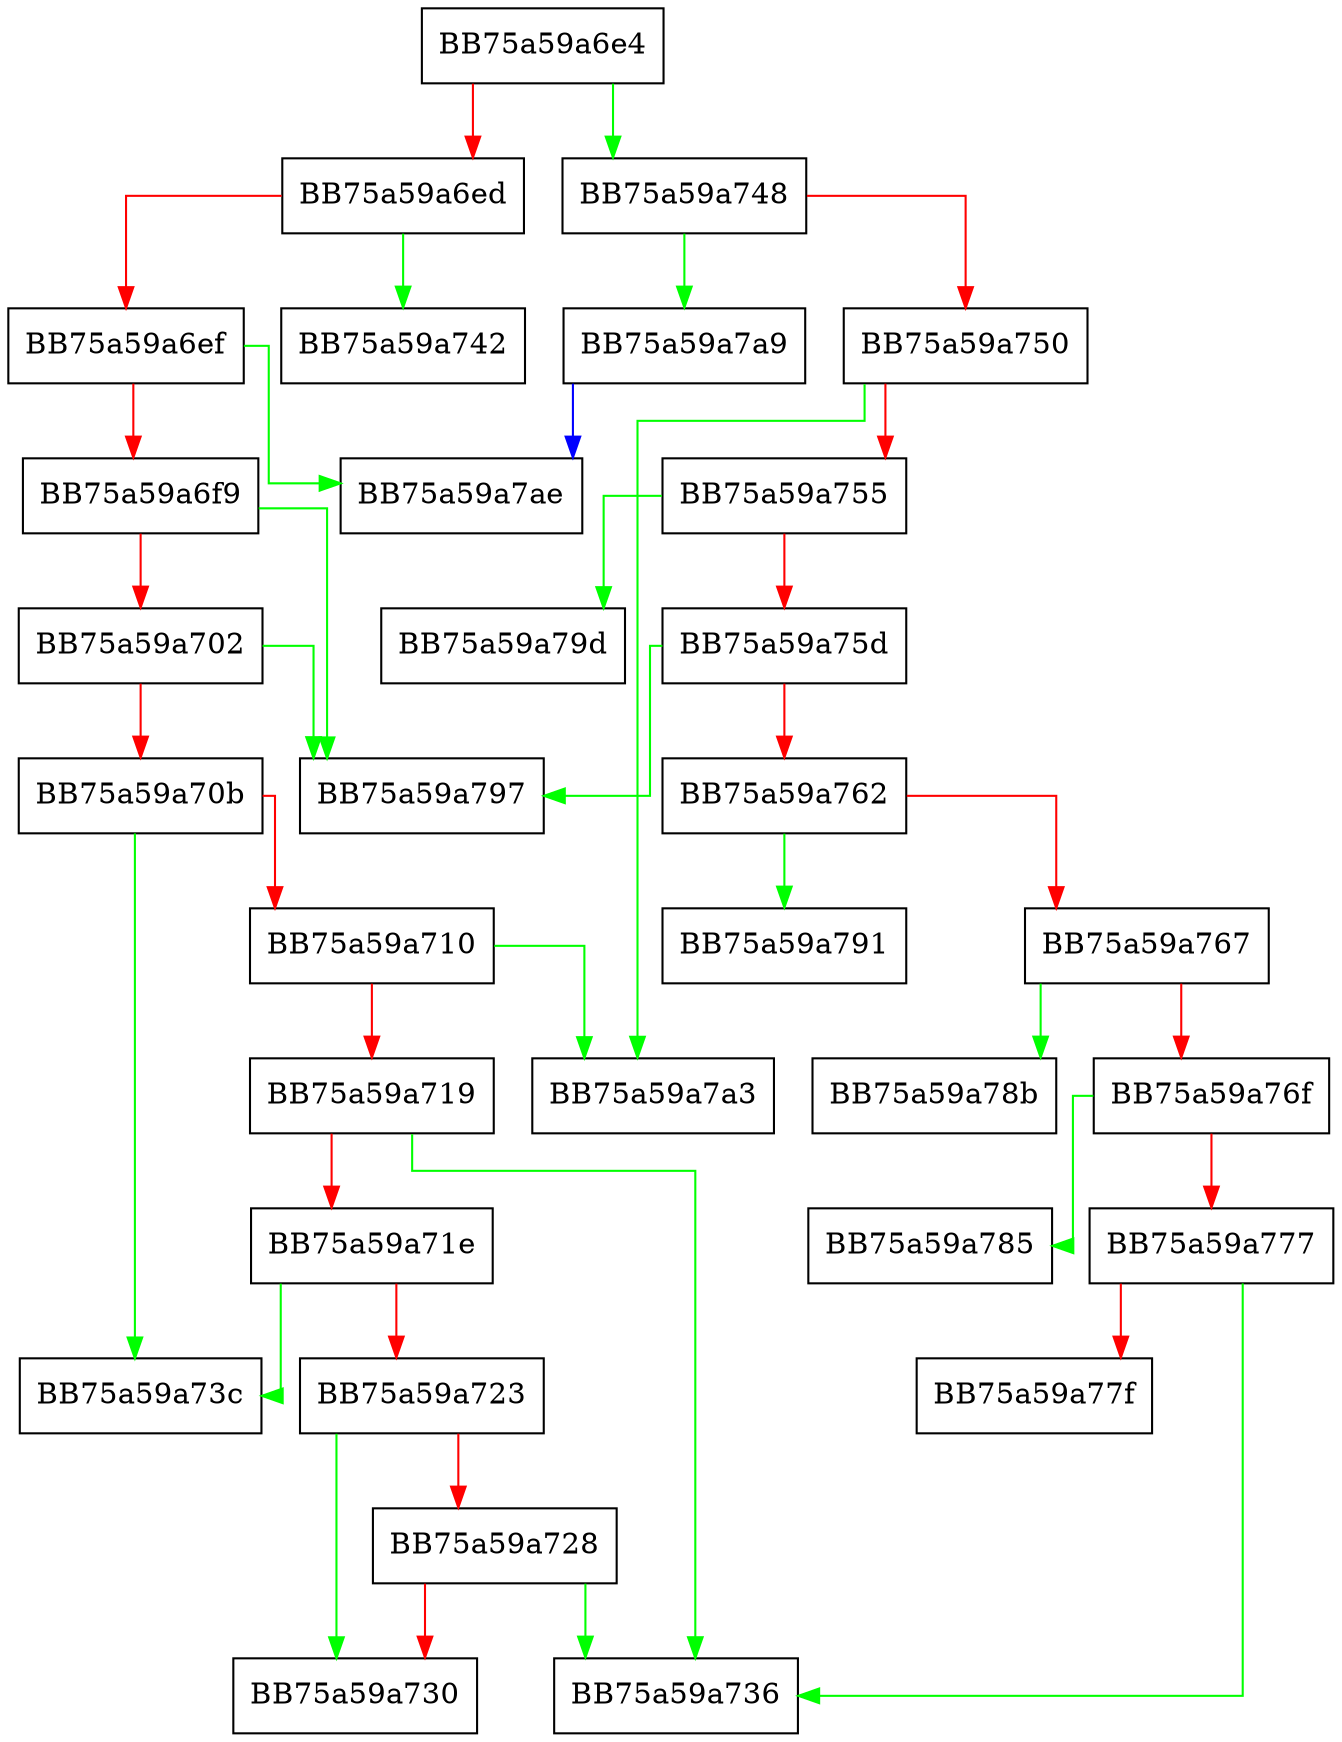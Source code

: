 digraph ErrMpFromWin32 {
  node [shape="box"];
  graph [splines=ortho];
  BB75a59a6e4 -> BB75a59a748 [color="green"];
  BB75a59a6e4 -> BB75a59a6ed [color="red"];
  BB75a59a6ed -> BB75a59a742 [color="green"];
  BB75a59a6ed -> BB75a59a6ef [color="red"];
  BB75a59a6ef -> BB75a59a7ae [color="green"];
  BB75a59a6ef -> BB75a59a6f9 [color="red"];
  BB75a59a6f9 -> BB75a59a797 [color="green"];
  BB75a59a6f9 -> BB75a59a702 [color="red"];
  BB75a59a702 -> BB75a59a797 [color="green"];
  BB75a59a702 -> BB75a59a70b [color="red"];
  BB75a59a70b -> BB75a59a73c [color="green"];
  BB75a59a70b -> BB75a59a710 [color="red"];
  BB75a59a710 -> BB75a59a7a3 [color="green"];
  BB75a59a710 -> BB75a59a719 [color="red"];
  BB75a59a719 -> BB75a59a736 [color="green"];
  BB75a59a719 -> BB75a59a71e [color="red"];
  BB75a59a71e -> BB75a59a73c [color="green"];
  BB75a59a71e -> BB75a59a723 [color="red"];
  BB75a59a723 -> BB75a59a730 [color="green"];
  BB75a59a723 -> BB75a59a728 [color="red"];
  BB75a59a728 -> BB75a59a736 [color="green"];
  BB75a59a728 -> BB75a59a730 [color="red"];
  BB75a59a748 -> BB75a59a7a9 [color="green"];
  BB75a59a748 -> BB75a59a750 [color="red"];
  BB75a59a750 -> BB75a59a7a3 [color="green"];
  BB75a59a750 -> BB75a59a755 [color="red"];
  BB75a59a755 -> BB75a59a79d [color="green"];
  BB75a59a755 -> BB75a59a75d [color="red"];
  BB75a59a75d -> BB75a59a797 [color="green"];
  BB75a59a75d -> BB75a59a762 [color="red"];
  BB75a59a762 -> BB75a59a791 [color="green"];
  BB75a59a762 -> BB75a59a767 [color="red"];
  BB75a59a767 -> BB75a59a78b [color="green"];
  BB75a59a767 -> BB75a59a76f [color="red"];
  BB75a59a76f -> BB75a59a785 [color="green"];
  BB75a59a76f -> BB75a59a777 [color="red"];
  BB75a59a777 -> BB75a59a736 [color="green"];
  BB75a59a777 -> BB75a59a77f [color="red"];
  BB75a59a7a9 -> BB75a59a7ae [color="blue"];
}